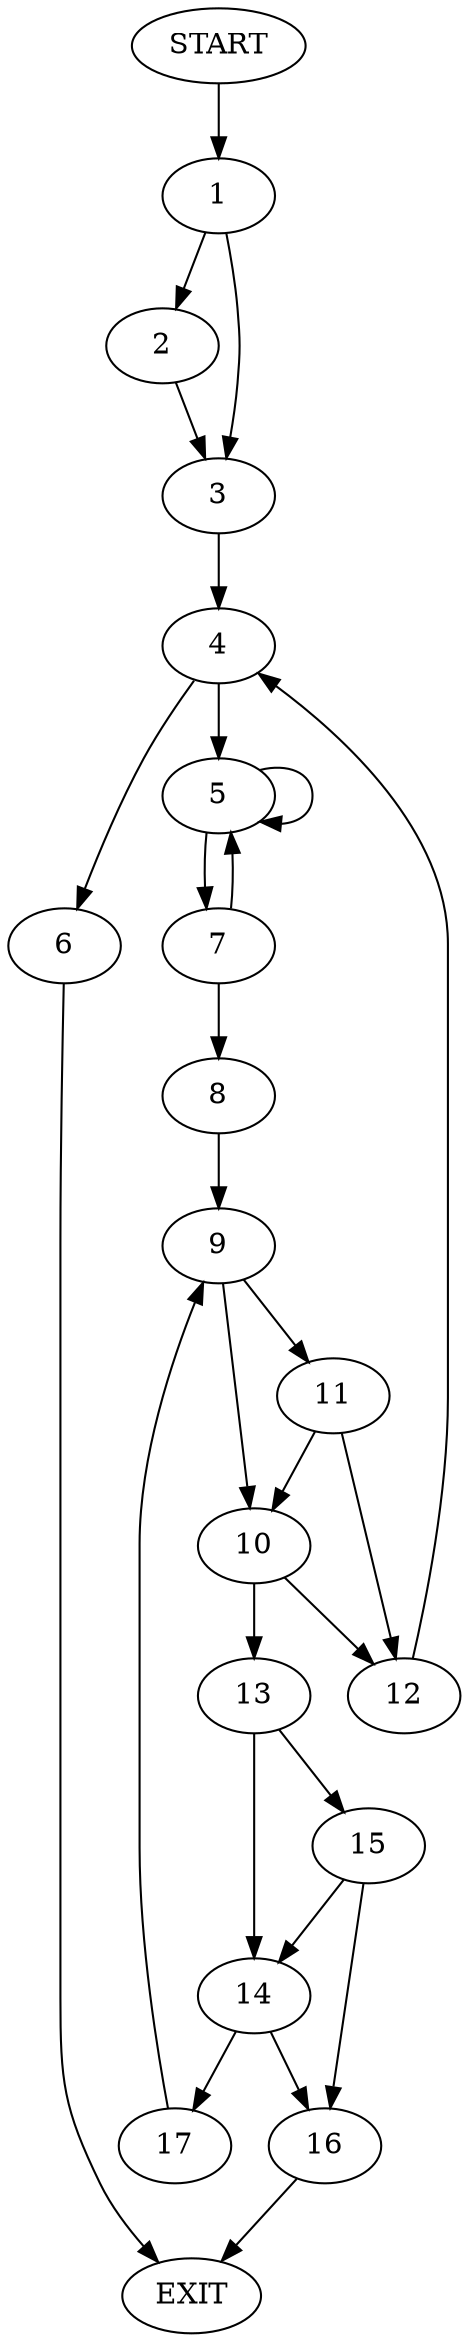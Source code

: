 digraph {
0 [label="START"]
18 [label="EXIT"]
0 -> 1
1 -> 2
1 -> 3
2 -> 3
3 -> 4
4 -> 5
4 -> 6
5 -> 7
5 -> 5
6 -> 18
7 -> 8
7 -> 5
8 -> 9
9 -> 10
9 -> 11
10 -> 12
10 -> 13
11 -> 12
11 -> 10
12 -> 4
13 -> 14
13 -> 15
15 -> 14
15 -> 16
14 -> 17
14 -> 16
16 -> 18
17 -> 9
}
